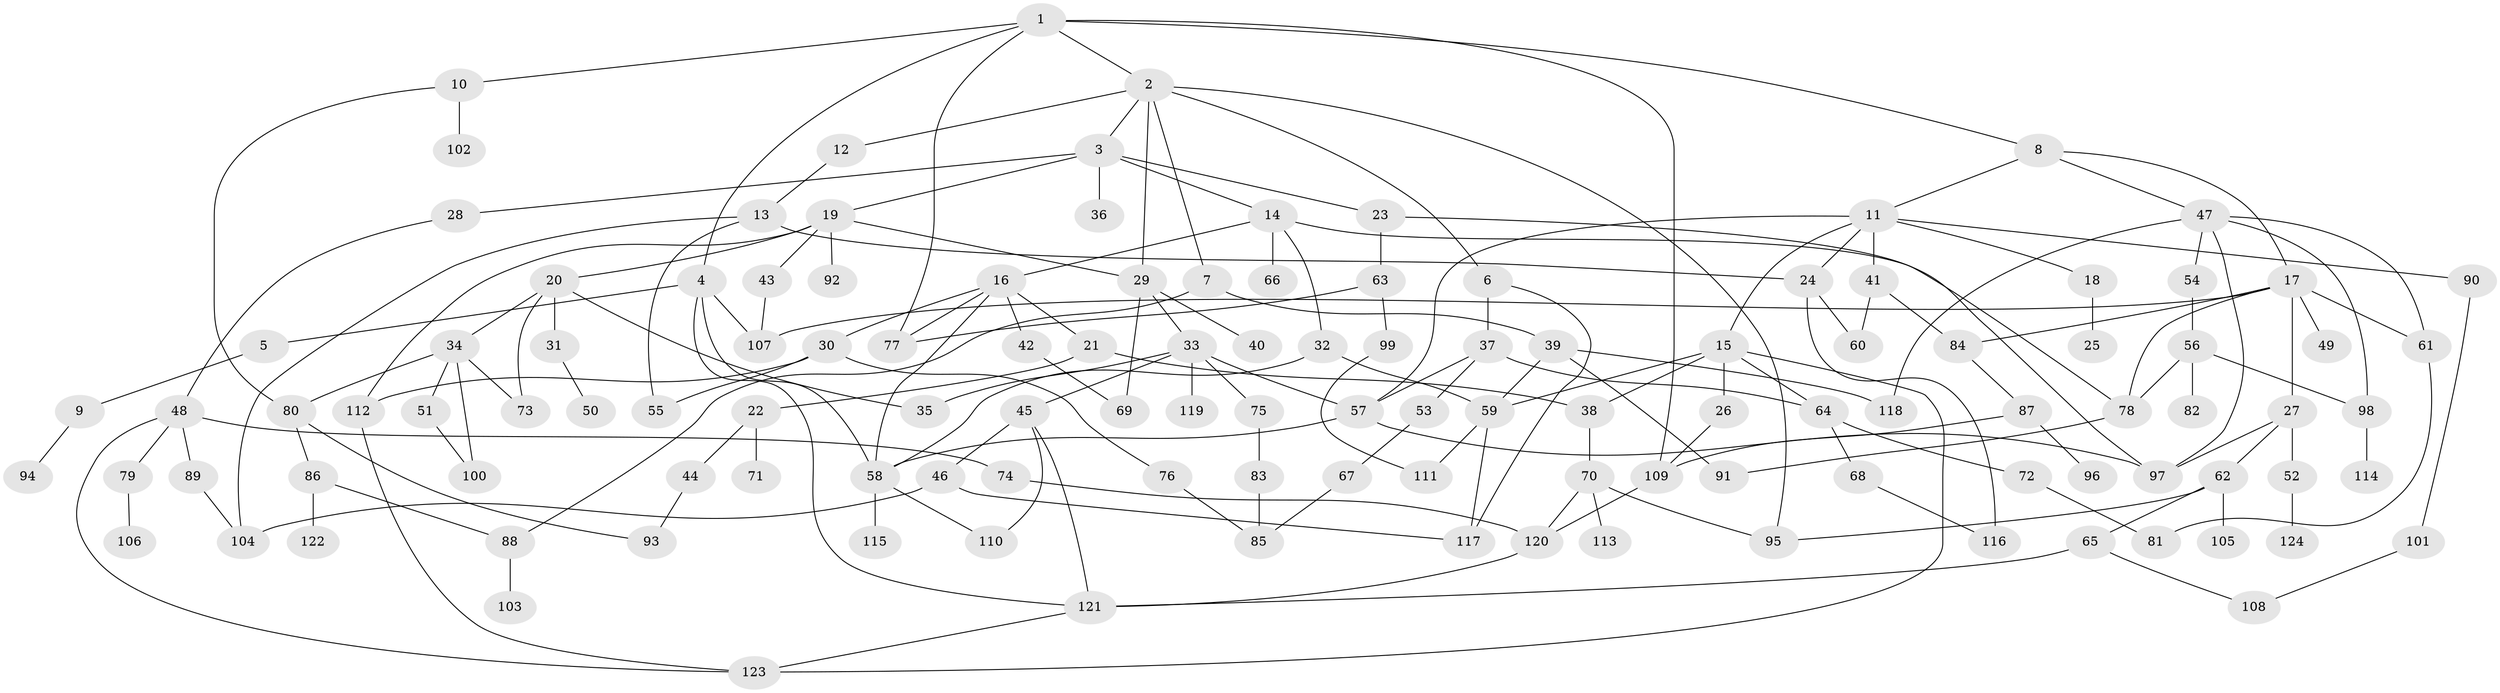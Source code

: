 // coarse degree distribution, {15: 0.02, 5: 0.06, 2: 0.24, 9: 0.04, 3: 0.2, 1: 0.1, 7: 0.06, 8: 0.02, 6: 0.12, 4: 0.14}
// Generated by graph-tools (version 1.1) at 2025/48/03/04/25 22:48:39]
// undirected, 124 vertices, 181 edges
graph export_dot {
  node [color=gray90,style=filled];
  1;
  2;
  3;
  4;
  5;
  6;
  7;
  8;
  9;
  10;
  11;
  12;
  13;
  14;
  15;
  16;
  17;
  18;
  19;
  20;
  21;
  22;
  23;
  24;
  25;
  26;
  27;
  28;
  29;
  30;
  31;
  32;
  33;
  34;
  35;
  36;
  37;
  38;
  39;
  40;
  41;
  42;
  43;
  44;
  45;
  46;
  47;
  48;
  49;
  50;
  51;
  52;
  53;
  54;
  55;
  56;
  57;
  58;
  59;
  60;
  61;
  62;
  63;
  64;
  65;
  66;
  67;
  68;
  69;
  70;
  71;
  72;
  73;
  74;
  75;
  76;
  77;
  78;
  79;
  80;
  81;
  82;
  83;
  84;
  85;
  86;
  87;
  88;
  89;
  90;
  91;
  92;
  93;
  94;
  95;
  96;
  97;
  98;
  99;
  100;
  101;
  102;
  103;
  104;
  105;
  106;
  107;
  108;
  109;
  110;
  111;
  112;
  113;
  114;
  115;
  116;
  117;
  118;
  119;
  120;
  121;
  122;
  123;
  124;
  1 -- 2;
  1 -- 4;
  1 -- 8;
  1 -- 10;
  1 -- 77;
  1 -- 109;
  2 -- 3;
  2 -- 6;
  2 -- 7;
  2 -- 12;
  2 -- 29;
  2 -- 95;
  3 -- 14;
  3 -- 19;
  3 -- 23;
  3 -- 28;
  3 -- 36;
  4 -- 5;
  4 -- 58;
  4 -- 121;
  4 -- 107;
  5 -- 9;
  6 -- 37;
  6 -- 117;
  7 -- 39;
  7 -- 88;
  8 -- 11;
  8 -- 17;
  8 -- 47;
  9 -- 94;
  10 -- 80;
  10 -- 102;
  11 -- 15;
  11 -- 18;
  11 -- 41;
  11 -- 57;
  11 -- 90;
  11 -- 24;
  12 -- 13;
  13 -- 24;
  13 -- 104;
  13 -- 55;
  14 -- 16;
  14 -- 32;
  14 -- 66;
  14 -- 78;
  15 -- 26;
  15 -- 38;
  15 -- 59;
  15 -- 64;
  15 -- 123;
  16 -- 21;
  16 -- 30;
  16 -- 42;
  16 -- 58;
  16 -- 77;
  17 -- 27;
  17 -- 49;
  17 -- 61;
  17 -- 84;
  17 -- 78;
  17 -- 107;
  18 -- 25;
  19 -- 20;
  19 -- 43;
  19 -- 92;
  19 -- 112;
  19 -- 29;
  20 -- 31;
  20 -- 34;
  20 -- 35;
  20 -- 73;
  21 -- 22;
  21 -- 38;
  22 -- 44;
  22 -- 71;
  23 -- 63;
  23 -- 97;
  24 -- 60;
  24 -- 116;
  26 -- 109;
  27 -- 52;
  27 -- 62;
  27 -- 97;
  28 -- 48;
  29 -- 33;
  29 -- 40;
  29 -- 69;
  30 -- 55;
  30 -- 76;
  30 -- 112;
  31 -- 50;
  32 -- 58;
  32 -- 59;
  33 -- 45;
  33 -- 75;
  33 -- 119;
  33 -- 57;
  33 -- 35;
  34 -- 51;
  34 -- 100;
  34 -- 80;
  34 -- 73;
  37 -- 53;
  37 -- 64;
  37 -- 57;
  38 -- 70;
  39 -- 59;
  39 -- 91;
  39 -- 118;
  41 -- 84;
  41 -- 60;
  42 -- 69;
  43 -- 107;
  44 -- 93;
  45 -- 46;
  45 -- 121;
  45 -- 110;
  46 -- 117;
  46 -- 104;
  47 -- 54;
  47 -- 97;
  47 -- 118;
  47 -- 61;
  47 -- 98;
  48 -- 74;
  48 -- 79;
  48 -- 89;
  48 -- 123;
  51 -- 100;
  52 -- 124;
  53 -- 67;
  54 -- 56;
  56 -- 78;
  56 -- 82;
  56 -- 98;
  57 -- 97;
  57 -- 58;
  58 -- 110;
  58 -- 115;
  59 -- 111;
  59 -- 117;
  61 -- 81;
  62 -- 65;
  62 -- 95;
  62 -- 105;
  63 -- 99;
  63 -- 77;
  64 -- 68;
  64 -- 72;
  65 -- 121;
  65 -- 108;
  67 -- 85;
  68 -- 116;
  70 -- 113;
  70 -- 120;
  70 -- 95;
  72 -- 81;
  74 -- 120;
  75 -- 83;
  76 -- 85;
  78 -- 91;
  79 -- 106;
  80 -- 86;
  80 -- 93;
  83 -- 85;
  84 -- 87;
  86 -- 88;
  86 -- 122;
  87 -- 96;
  87 -- 109;
  88 -- 103;
  89 -- 104;
  90 -- 101;
  98 -- 114;
  99 -- 111;
  101 -- 108;
  109 -- 120;
  112 -- 123;
  120 -- 121;
  121 -- 123;
}
